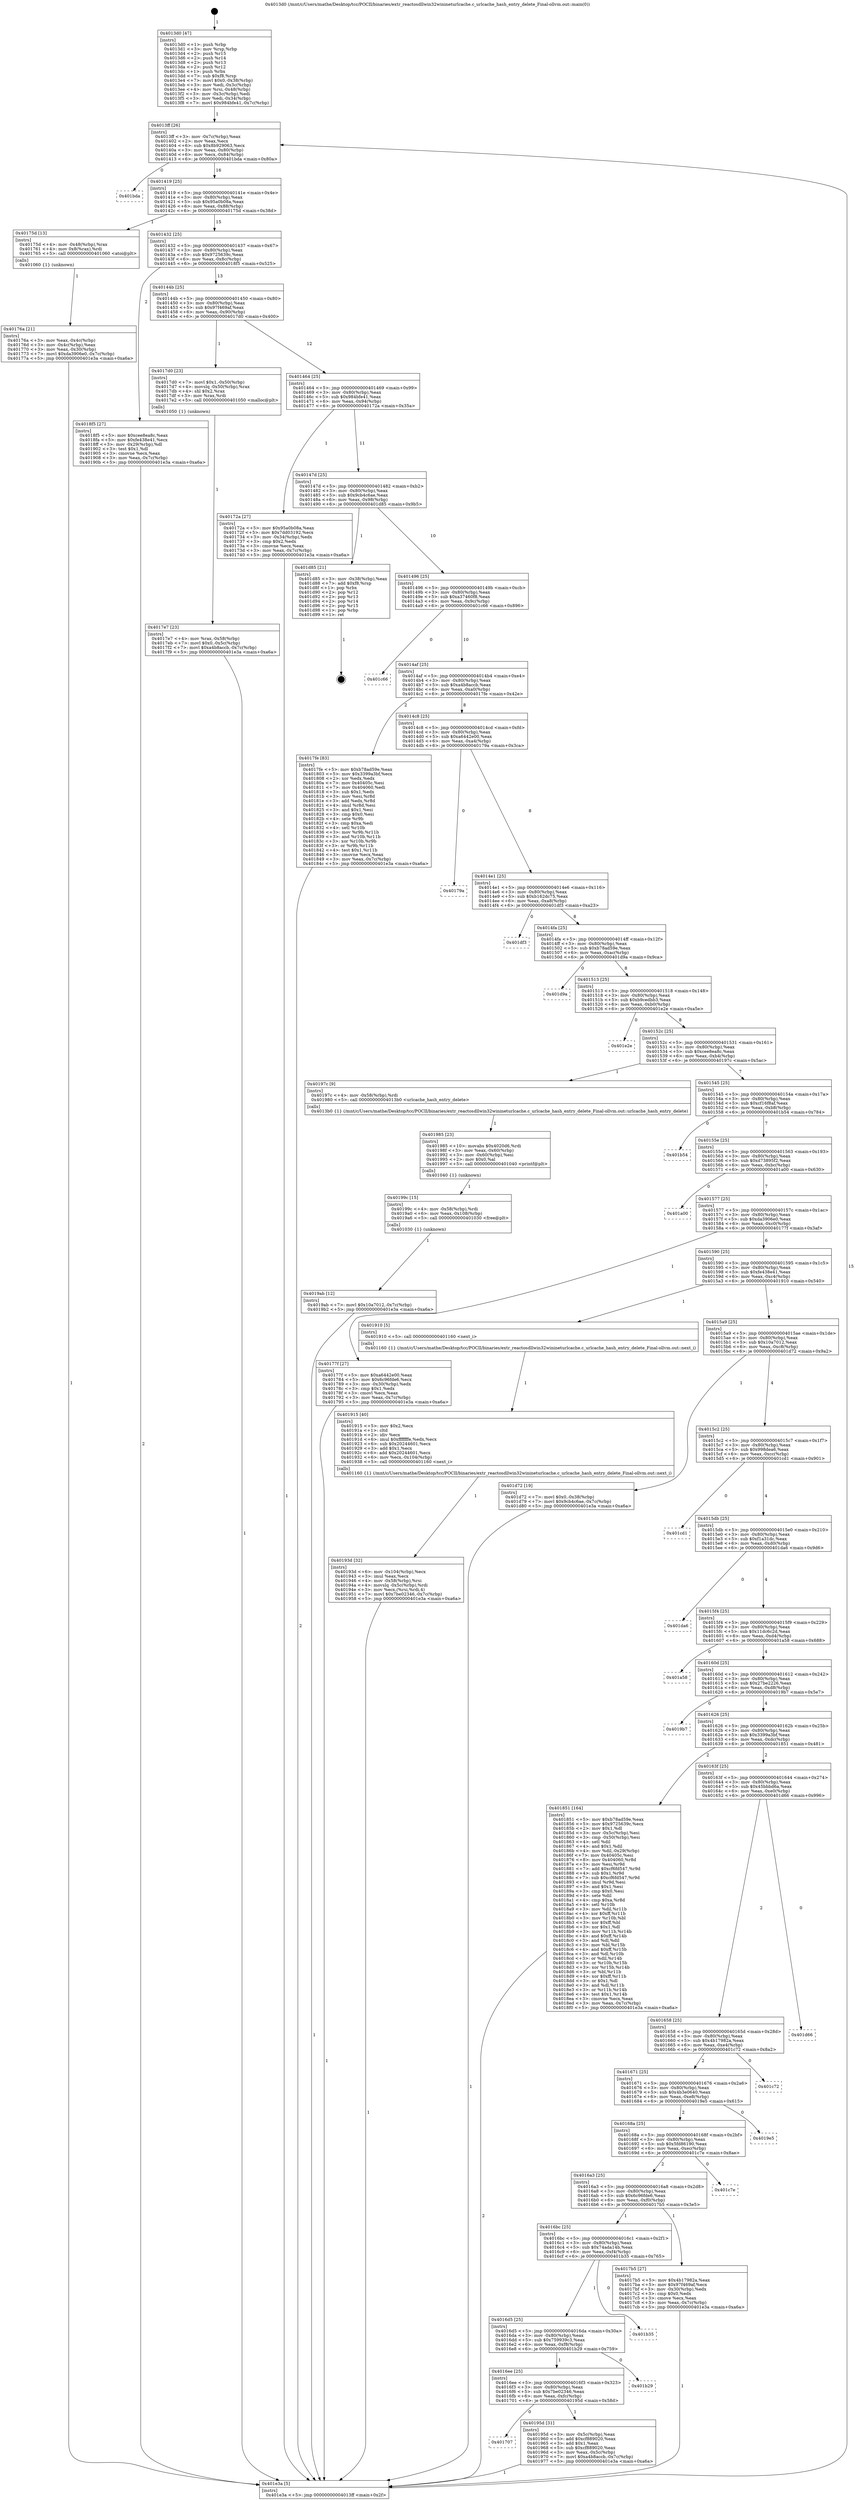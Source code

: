 digraph "0x4013d0" {
  label = "0x4013d0 (/mnt/c/Users/mathe/Desktop/tcc/POCII/binaries/extr_reactosdllwin32winineturlcache.c_urlcache_hash_entry_delete_Final-ollvm.out::main(0))"
  labelloc = "t"
  node[shape=record]

  Entry [label="",width=0.3,height=0.3,shape=circle,fillcolor=black,style=filled]
  "0x4013ff" [label="{
     0x4013ff [26]\l
     | [instrs]\l
     &nbsp;&nbsp;0x4013ff \<+3\>: mov -0x7c(%rbp),%eax\l
     &nbsp;&nbsp;0x401402 \<+2\>: mov %eax,%ecx\l
     &nbsp;&nbsp;0x401404 \<+6\>: sub $0x8b929063,%ecx\l
     &nbsp;&nbsp;0x40140a \<+3\>: mov %eax,-0x80(%rbp)\l
     &nbsp;&nbsp;0x40140d \<+6\>: mov %ecx,-0x84(%rbp)\l
     &nbsp;&nbsp;0x401413 \<+6\>: je 0000000000401bda \<main+0x80a\>\l
  }"]
  "0x401bda" [label="{
     0x401bda\l
  }", style=dashed]
  "0x401419" [label="{
     0x401419 [25]\l
     | [instrs]\l
     &nbsp;&nbsp;0x401419 \<+5\>: jmp 000000000040141e \<main+0x4e\>\l
     &nbsp;&nbsp;0x40141e \<+3\>: mov -0x80(%rbp),%eax\l
     &nbsp;&nbsp;0x401421 \<+5\>: sub $0x95a0b08a,%eax\l
     &nbsp;&nbsp;0x401426 \<+6\>: mov %eax,-0x88(%rbp)\l
     &nbsp;&nbsp;0x40142c \<+6\>: je 000000000040175d \<main+0x38d\>\l
  }"]
  Exit [label="",width=0.3,height=0.3,shape=circle,fillcolor=black,style=filled,peripheries=2]
  "0x40175d" [label="{
     0x40175d [13]\l
     | [instrs]\l
     &nbsp;&nbsp;0x40175d \<+4\>: mov -0x48(%rbp),%rax\l
     &nbsp;&nbsp;0x401761 \<+4\>: mov 0x8(%rax),%rdi\l
     &nbsp;&nbsp;0x401765 \<+5\>: call 0000000000401060 \<atoi@plt\>\l
     | [calls]\l
     &nbsp;&nbsp;0x401060 \{1\} (unknown)\l
  }"]
  "0x401432" [label="{
     0x401432 [25]\l
     | [instrs]\l
     &nbsp;&nbsp;0x401432 \<+5\>: jmp 0000000000401437 \<main+0x67\>\l
     &nbsp;&nbsp;0x401437 \<+3\>: mov -0x80(%rbp),%eax\l
     &nbsp;&nbsp;0x40143a \<+5\>: sub $0x9725639c,%eax\l
     &nbsp;&nbsp;0x40143f \<+6\>: mov %eax,-0x8c(%rbp)\l
     &nbsp;&nbsp;0x401445 \<+6\>: je 00000000004018f5 \<main+0x525\>\l
  }"]
  "0x4019ab" [label="{
     0x4019ab [12]\l
     | [instrs]\l
     &nbsp;&nbsp;0x4019ab \<+7\>: movl $0x10a7012,-0x7c(%rbp)\l
     &nbsp;&nbsp;0x4019b2 \<+5\>: jmp 0000000000401e3a \<main+0xa6a\>\l
  }"]
  "0x4018f5" [label="{
     0x4018f5 [27]\l
     | [instrs]\l
     &nbsp;&nbsp;0x4018f5 \<+5\>: mov $0xcee8ea8c,%eax\l
     &nbsp;&nbsp;0x4018fa \<+5\>: mov $0xfe438e41,%ecx\l
     &nbsp;&nbsp;0x4018ff \<+3\>: mov -0x29(%rbp),%dl\l
     &nbsp;&nbsp;0x401902 \<+3\>: test $0x1,%dl\l
     &nbsp;&nbsp;0x401905 \<+3\>: cmovne %ecx,%eax\l
     &nbsp;&nbsp;0x401908 \<+3\>: mov %eax,-0x7c(%rbp)\l
     &nbsp;&nbsp;0x40190b \<+5\>: jmp 0000000000401e3a \<main+0xa6a\>\l
  }"]
  "0x40144b" [label="{
     0x40144b [25]\l
     | [instrs]\l
     &nbsp;&nbsp;0x40144b \<+5\>: jmp 0000000000401450 \<main+0x80\>\l
     &nbsp;&nbsp;0x401450 \<+3\>: mov -0x80(%rbp),%eax\l
     &nbsp;&nbsp;0x401453 \<+5\>: sub $0x97f469af,%eax\l
     &nbsp;&nbsp;0x401458 \<+6\>: mov %eax,-0x90(%rbp)\l
     &nbsp;&nbsp;0x40145e \<+6\>: je 00000000004017d0 \<main+0x400\>\l
  }"]
  "0x40199c" [label="{
     0x40199c [15]\l
     | [instrs]\l
     &nbsp;&nbsp;0x40199c \<+4\>: mov -0x58(%rbp),%rdi\l
     &nbsp;&nbsp;0x4019a0 \<+6\>: mov %eax,-0x108(%rbp)\l
     &nbsp;&nbsp;0x4019a6 \<+5\>: call 0000000000401030 \<free@plt\>\l
     | [calls]\l
     &nbsp;&nbsp;0x401030 \{1\} (unknown)\l
  }"]
  "0x4017d0" [label="{
     0x4017d0 [23]\l
     | [instrs]\l
     &nbsp;&nbsp;0x4017d0 \<+7\>: movl $0x1,-0x50(%rbp)\l
     &nbsp;&nbsp;0x4017d7 \<+4\>: movslq -0x50(%rbp),%rax\l
     &nbsp;&nbsp;0x4017db \<+4\>: shl $0x2,%rax\l
     &nbsp;&nbsp;0x4017df \<+3\>: mov %rax,%rdi\l
     &nbsp;&nbsp;0x4017e2 \<+5\>: call 0000000000401050 \<malloc@plt\>\l
     | [calls]\l
     &nbsp;&nbsp;0x401050 \{1\} (unknown)\l
  }"]
  "0x401464" [label="{
     0x401464 [25]\l
     | [instrs]\l
     &nbsp;&nbsp;0x401464 \<+5\>: jmp 0000000000401469 \<main+0x99\>\l
     &nbsp;&nbsp;0x401469 \<+3\>: mov -0x80(%rbp),%eax\l
     &nbsp;&nbsp;0x40146c \<+5\>: sub $0x984bfe41,%eax\l
     &nbsp;&nbsp;0x401471 \<+6\>: mov %eax,-0x94(%rbp)\l
     &nbsp;&nbsp;0x401477 \<+6\>: je 000000000040172a \<main+0x35a\>\l
  }"]
  "0x401985" [label="{
     0x401985 [23]\l
     | [instrs]\l
     &nbsp;&nbsp;0x401985 \<+10\>: movabs $0x4020d6,%rdi\l
     &nbsp;&nbsp;0x40198f \<+3\>: mov %eax,-0x60(%rbp)\l
     &nbsp;&nbsp;0x401992 \<+3\>: mov -0x60(%rbp),%esi\l
     &nbsp;&nbsp;0x401995 \<+2\>: mov $0x0,%al\l
     &nbsp;&nbsp;0x401997 \<+5\>: call 0000000000401040 \<printf@plt\>\l
     | [calls]\l
     &nbsp;&nbsp;0x401040 \{1\} (unknown)\l
  }"]
  "0x40172a" [label="{
     0x40172a [27]\l
     | [instrs]\l
     &nbsp;&nbsp;0x40172a \<+5\>: mov $0x95a0b08a,%eax\l
     &nbsp;&nbsp;0x40172f \<+5\>: mov $0x7dd03192,%ecx\l
     &nbsp;&nbsp;0x401734 \<+3\>: mov -0x34(%rbp),%edx\l
     &nbsp;&nbsp;0x401737 \<+3\>: cmp $0x2,%edx\l
     &nbsp;&nbsp;0x40173a \<+3\>: cmovne %ecx,%eax\l
     &nbsp;&nbsp;0x40173d \<+3\>: mov %eax,-0x7c(%rbp)\l
     &nbsp;&nbsp;0x401740 \<+5\>: jmp 0000000000401e3a \<main+0xa6a\>\l
  }"]
  "0x40147d" [label="{
     0x40147d [25]\l
     | [instrs]\l
     &nbsp;&nbsp;0x40147d \<+5\>: jmp 0000000000401482 \<main+0xb2\>\l
     &nbsp;&nbsp;0x401482 \<+3\>: mov -0x80(%rbp),%eax\l
     &nbsp;&nbsp;0x401485 \<+5\>: sub $0x9cb4c6ae,%eax\l
     &nbsp;&nbsp;0x40148a \<+6\>: mov %eax,-0x98(%rbp)\l
     &nbsp;&nbsp;0x401490 \<+6\>: je 0000000000401d85 \<main+0x9b5\>\l
  }"]
  "0x401e3a" [label="{
     0x401e3a [5]\l
     | [instrs]\l
     &nbsp;&nbsp;0x401e3a \<+5\>: jmp 00000000004013ff \<main+0x2f\>\l
  }"]
  "0x4013d0" [label="{
     0x4013d0 [47]\l
     | [instrs]\l
     &nbsp;&nbsp;0x4013d0 \<+1\>: push %rbp\l
     &nbsp;&nbsp;0x4013d1 \<+3\>: mov %rsp,%rbp\l
     &nbsp;&nbsp;0x4013d4 \<+2\>: push %r15\l
     &nbsp;&nbsp;0x4013d6 \<+2\>: push %r14\l
     &nbsp;&nbsp;0x4013d8 \<+2\>: push %r13\l
     &nbsp;&nbsp;0x4013da \<+2\>: push %r12\l
     &nbsp;&nbsp;0x4013dc \<+1\>: push %rbx\l
     &nbsp;&nbsp;0x4013dd \<+7\>: sub $0xf8,%rsp\l
     &nbsp;&nbsp;0x4013e4 \<+7\>: movl $0x0,-0x38(%rbp)\l
     &nbsp;&nbsp;0x4013eb \<+3\>: mov %edi,-0x3c(%rbp)\l
     &nbsp;&nbsp;0x4013ee \<+4\>: mov %rsi,-0x48(%rbp)\l
     &nbsp;&nbsp;0x4013f2 \<+3\>: mov -0x3c(%rbp),%edi\l
     &nbsp;&nbsp;0x4013f5 \<+3\>: mov %edi,-0x34(%rbp)\l
     &nbsp;&nbsp;0x4013f8 \<+7\>: movl $0x984bfe41,-0x7c(%rbp)\l
  }"]
  "0x40176a" [label="{
     0x40176a [21]\l
     | [instrs]\l
     &nbsp;&nbsp;0x40176a \<+3\>: mov %eax,-0x4c(%rbp)\l
     &nbsp;&nbsp;0x40176d \<+3\>: mov -0x4c(%rbp),%eax\l
     &nbsp;&nbsp;0x401770 \<+3\>: mov %eax,-0x30(%rbp)\l
     &nbsp;&nbsp;0x401773 \<+7\>: movl $0xda3906e0,-0x7c(%rbp)\l
     &nbsp;&nbsp;0x40177a \<+5\>: jmp 0000000000401e3a \<main+0xa6a\>\l
  }"]
  "0x401707" [label="{
     0x401707\l
  }", style=dashed]
  "0x401d85" [label="{
     0x401d85 [21]\l
     | [instrs]\l
     &nbsp;&nbsp;0x401d85 \<+3\>: mov -0x38(%rbp),%eax\l
     &nbsp;&nbsp;0x401d88 \<+7\>: add $0xf8,%rsp\l
     &nbsp;&nbsp;0x401d8f \<+1\>: pop %rbx\l
     &nbsp;&nbsp;0x401d90 \<+2\>: pop %r12\l
     &nbsp;&nbsp;0x401d92 \<+2\>: pop %r13\l
     &nbsp;&nbsp;0x401d94 \<+2\>: pop %r14\l
     &nbsp;&nbsp;0x401d96 \<+2\>: pop %r15\l
     &nbsp;&nbsp;0x401d98 \<+1\>: pop %rbp\l
     &nbsp;&nbsp;0x401d99 \<+1\>: ret\l
  }"]
  "0x401496" [label="{
     0x401496 [25]\l
     | [instrs]\l
     &nbsp;&nbsp;0x401496 \<+5\>: jmp 000000000040149b \<main+0xcb\>\l
     &nbsp;&nbsp;0x40149b \<+3\>: mov -0x80(%rbp),%eax\l
     &nbsp;&nbsp;0x40149e \<+5\>: sub $0xa37460f8,%eax\l
     &nbsp;&nbsp;0x4014a3 \<+6\>: mov %eax,-0x9c(%rbp)\l
     &nbsp;&nbsp;0x4014a9 \<+6\>: je 0000000000401c66 \<main+0x896\>\l
  }"]
  "0x40195d" [label="{
     0x40195d [31]\l
     | [instrs]\l
     &nbsp;&nbsp;0x40195d \<+3\>: mov -0x5c(%rbp),%eax\l
     &nbsp;&nbsp;0x401960 \<+5\>: add $0xcf889020,%eax\l
     &nbsp;&nbsp;0x401965 \<+3\>: add $0x1,%eax\l
     &nbsp;&nbsp;0x401968 \<+5\>: sub $0xcf889020,%eax\l
     &nbsp;&nbsp;0x40196d \<+3\>: mov %eax,-0x5c(%rbp)\l
     &nbsp;&nbsp;0x401970 \<+7\>: movl $0xa4b8accb,-0x7c(%rbp)\l
     &nbsp;&nbsp;0x401977 \<+5\>: jmp 0000000000401e3a \<main+0xa6a\>\l
  }"]
  "0x401c66" [label="{
     0x401c66\l
  }", style=dashed]
  "0x4014af" [label="{
     0x4014af [25]\l
     | [instrs]\l
     &nbsp;&nbsp;0x4014af \<+5\>: jmp 00000000004014b4 \<main+0xe4\>\l
     &nbsp;&nbsp;0x4014b4 \<+3\>: mov -0x80(%rbp),%eax\l
     &nbsp;&nbsp;0x4014b7 \<+5\>: sub $0xa4b8accb,%eax\l
     &nbsp;&nbsp;0x4014bc \<+6\>: mov %eax,-0xa0(%rbp)\l
     &nbsp;&nbsp;0x4014c2 \<+6\>: je 00000000004017fe \<main+0x42e\>\l
  }"]
  "0x4016ee" [label="{
     0x4016ee [25]\l
     | [instrs]\l
     &nbsp;&nbsp;0x4016ee \<+5\>: jmp 00000000004016f3 \<main+0x323\>\l
     &nbsp;&nbsp;0x4016f3 \<+3\>: mov -0x80(%rbp),%eax\l
     &nbsp;&nbsp;0x4016f6 \<+5\>: sub $0x7be02346,%eax\l
     &nbsp;&nbsp;0x4016fb \<+6\>: mov %eax,-0xfc(%rbp)\l
     &nbsp;&nbsp;0x401701 \<+6\>: je 000000000040195d \<main+0x58d\>\l
  }"]
  "0x4017fe" [label="{
     0x4017fe [83]\l
     | [instrs]\l
     &nbsp;&nbsp;0x4017fe \<+5\>: mov $0xb78ad59e,%eax\l
     &nbsp;&nbsp;0x401803 \<+5\>: mov $0x3399a3bf,%ecx\l
     &nbsp;&nbsp;0x401808 \<+2\>: xor %edx,%edx\l
     &nbsp;&nbsp;0x40180a \<+7\>: mov 0x40405c,%esi\l
     &nbsp;&nbsp;0x401811 \<+7\>: mov 0x404060,%edi\l
     &nbsp;&nbsp;0x401818 \<+3\>: sub $0x1,%edx\l
     &nbsp;&nbsp;0x40181b \<+3\>: mov %esi,%r8d\l
     &nbsp;&nbsp;0x40181e \<+3\>: add %edx,%r8d\l
     &nbsp;&nbsp;0x401821 \<+4\>: imul %r8d,%esi\l
     &nbsp;&nbsp;0x401825 \<+3\>: and $0x1,%esi\l
     &nbsp;&nbsp;0x401828 \<+3\>: cmp $0x0,%esi\l
     &nbsp;&nbsp;0x40182b \<+4\>: sete %r9b\l
     &nbsp;&nbsp;0x40182f \<+3\>: cmp $0xa,%edi\l
     &nbsp;&nbsp;0x401832 \<+4\>: setl %r10b\l
     &nbsp;&nbsp;0x401836 \<+3\>: mov %r9b,%r11b\l
     &nbsp;&nbsp;0x401839 \<+3\>: and %r10b,%r11b\l
     &nbsp;&nbsp;0x40183c \<+3\>: xor %r10b,%r9b\l
     &nbsp;&nbsp;0x40183f \<+3\>: or %r9b,%r11b\l
     &nbsp;&nbsp;0x401842 \<+4\>: test $0x1,%r11b\l
     &nbsp;&nbsp;0x401846 \<+3\>: cmovne %ecx,%eax\l
     &nbsp;&nbsp;0x401849 \<+3\>: mov %eax,-0x7c(%rbp)\l
     &nbsp;&nbsp;0x40184c \<+5\>: jmp 0000000000401e3a \<main+0xa6a\>\l
  }"]
  "0x4014c8" [label="{
     0x4014c8 [25]\l
     | [instrs]\l
     &nbsp;&nbsp;0x4014c8 \<+5\>: jmp 00000000004014cd \<main+0xfd\>\l
     &nbsp;&nbsp;0x4014cd \<+3\>: mov -0x80(%rbp),%eax\l
     &nbsp;&nbsp;0x4014d0 \<+5\>: sub $0xa6442e00,%eax\l
     &nbsp;&nbsp;0x4014d5 \<+6\>: mov %eax,-0xa4(%rbp)\l
     &nbsp;&nbsp;0x4014db \<+6\>: je 000000000040179a \<main+0x3ca\>\l
  }"]
  "0x401b29" [label="{
     0x401b29\l
  }", style=dashed]
  "0x40179a" [label="{
     0x40179a\l
  }", style=dashed]
  "0x4014e1" [label="{
     0x4014e1 [25]\l
     | [instrs]\l
     &nbsp;&nbsp;0x4014e1 \<+5\>: jmp 00000000004014e6 \<main+0x116\>\l
     &nbsp;&nbsp;0x4014e6 \<+3\>: mov -0x80(%rbp),%eax\l
     &nbsp;&nbsp;0x4014e9 \<+5\>: sub $0xb162dc75,%eax\l
     &nbsp;&nbsp;0x4014ee \<+6\>: mov %eax,-0xa8(%rbp)\l
     &nbsp;&nbsp;0x4014f4 \<+6\>: je 0000000000401df3 \<main+0xa23\>\l
  }"]
  "0x4016d5" [label="{
     0x4016d5 [25]\l
     | [instrs]\l
     &nbsp;&nbsp;0x4016d5 \<+5\>: jmp 00000000004016da \<main+0x30a\>\l
     &nbsp;&nbsp;0x4016da \<+3\>: mov -0x80(%rbp),%eax\l
     &nbsp;&nbsp;0x4016dd \<+5\>: sub $0x759939c3,%eax\l
     &nbsp;&nbsp;0x4016e2 \<+6\>: mov %eax,-0xf8(%rbp)\l
     &nbsp;&nbsp;0x4016e8 \<+6\>: je 0000000000401b29 \<main+0x759\>\l
  }"]
  "0x401df3" [label="{
     0x401df3\l
  }", style=dashed]
  "0x4014fa" [label="{
     0x4014fa [25]\l
     | [instrs]\l
     &nbsp;&nbsp;0x4014fa \<+5\>: jmp 00000000004014ff \<main+0x12f\>\l
     &nbsp;&nbsp;0x4014ff \<+3\>: mov -0x80(%rbp),%eax\l
     &nbsp;&nbsp;0x401502 \<+5\>: sub $0xb78ad59e,%eax\l
     &nbsp;&nbsp;0x401507 \<+6\>: mov %eax,-0xac(%rbp)\l
     &nbsp;&nbsp;0x40150d \<+6\>: je 0000000000401d9a \<main+0x9ca\>\l
  }"]
  "0x401b35" [label="{
     0x401b35\l
  }", style=dashed]
  "0x401d9a" [label="{
     0x401d9a\l
  }", style=dashed]
  "0x401513" [label="{
     0x401513 [25]\l
     | [instrs]\l
     &nbsp;&nbsp;0x401513 \<+5\>: jmp 0000000000401518 \<main+0x148\>\l
     &nbsp;&nbsp;0x401518 \<+3\>: mov -0x80(%rbp),%eax\l
     &nbsp;&nbsp;0x40151b \<+5\>: sub $0xb9cedbb3,%eax\l
     &nbsp;&nbsp;0x401520 \<+6\>: mov %eax,-0xb0(%rbp)\l
     &nbsp;&nbsp;0x401526 \<+6\>: je 0000000000401e2e \<main+0xa5e\>\l
  }"]
  "0x40193d" [label="{
     0x40193d [32]\l
     | [instrs]\l
     &nbsp;&nbsp;0x40193d \<+6\>: mov -0x104(%rbp),%ecx\l
     &nbsp;&nbsp;0x401943 \<+3\>: imul %eax,%ecx\l
     &nbsp;&nbsp;0x401946 \<+4\>: mov -0x58(%rbp),%rsi\l
     &nbsp;&nbsp;0x40194a \<+4\>: movslq -0x5c(%rbp),%rdi\l
     &nbsp;&nbsp;0x40194e \<+3\>: mov %ecx,(%rsi,%rdi,4)\l
     &nbsp;&nbsp;0x401951 \<+7\>: movl $0x7be02346,-0x7c(%rbp)\l
     &nbsp;&nbsp;0x401958 \<+5\>: jmp 0000000000401e3a \<main+0xa6a\>\l
  }"]
  "0x401e2e" [label="{
     0x401e2e\l
  }", style=dashed]
  "0x40152c" [label="{
     0x40152c [25]\l
     | [instrs]\l
     &nbsp;&nbsp;0x40152c \<+5\>: jmp 0000000000401531 \<main+0x161\>\l
     &nbsp;&nbsp;0x401531 \<+3\>: mov -0x80(%rbp),%eax\l
     &nbsp;&nbsp;0x401534 \<+5\>: sub $0xcee8ea8c,%eax\l
     &nbsp;&nbsp;0x401539 \<+6\>: mov %eax,-0xb4(%rbp)\l
     &nbsp;&nbsp;0x40153f \<+6\>: je 000000000040197c \<main+0x5ac\>\l
  }"]
  "0x401915" [label="{
     0x401915 [40]\l
     | [instrs]\l
     &nbsp;&nbsp;0x401915 \<+5\>: mov $0x2,%ecx\l
     &nbsp;&nbsp;0x40191a \<+1\>: cltd\l
     &nbsp;&nbsp;0x40191b \<+2\>: idiv %ecx\l
     &nbsp;&nbsp;0x40191d \<+6\>: imul $0xfffffffe,%edx,%ecx\l
     &nbsp;&nbsp;0x401923 \<+6\>: sub $0x20244601,%ecx\l
     &nbsp;&nbsp;0x401929 \<+3\>: add $0x1,%ecx\l
     &nbsp;&nbsp;0x40192c \<+6\>: add $0x20244601,%ecx\l
     &nbsp;&nbsp;0x401932 \<+6\>: mov %ecx,-0x104(%rbp)\l
     &nbsp;&nbsp;0x401938 \<+5\>: call 0000000000401160 \<next_i\>\l
     | [calls]\l
     &nbsp;&nbsp;0x401160 \{1\} (/mnt/c/Users/mathe/Desktop/tcc/POCII/binaries/extr_reactosdllwin32winineturlcache.c_urlcache_hash_entry_delete_Final-ollvm.out::next_i)\l
  }"]
  "0x40197c" [label="{
     0x40197c [9]\l
     | [instrs]\l
     &nbsp;&nbsp;0x40197c \<+4\>: mov -0x58(%rbp),%rdi\l
     &nbsp;&nbsp;0x401980 \<+5\>: call 00000000004013b0 \<urlcache_hash_entry_delete\>\l
     | [calls]\l
     &nbsp;&nbsp;0x4013b0 \{1\} (/mnt/c/Users/mathe/Desktop/tcc/POCII/binaries/extr_reactosdllwin32winineturlcache.c_urlcache_hash_entry_delete_Final-ollvm.out::urlcache_hash_entry_delete)\l
  }"]
  "0x401545" [label="{
     0x401545 [25]\l
     | [instrs]\l
     &nbsp;&nbsp;0x401545 \<+5\>: jmp 000000000040154a \<main+0x17a\>\l
     &nbsp;&nbsp;0x40154a \<+3\>: mov -0x80(%rbp),%eax\l
     &nbsp;&nbsp;0x40154d \<+5\>: sub $0xcf16f8af,%eax\l
     &nbsp;&nbsp;0x401552 \<+6\>: mov %eax,-0xb8(%rbp)\l
     &nbsp;&nbsp;0x401558 \<+6\>: je 0000000000401b54 \<main+0x784\>\l
  }"]
  "0x4017e7" [label="{
     0x4017e7 [23]\l
     | [instrs]\l
     &nbsp;&nbsp;0x4017e7 \<+4\>: mov %rax,-0x58(%rbp)\l
     &nbsp;&nbsp;0x4017eb \<+7\>: movl $0x0,-0x5c(%rbp)\l
     &nbsp;&nbsp;0x4017f2 \<+7\>: movl $0xa4b8accb,-0x7c(%rbp)\l
     &nbsp;&nbsp;0x4017f9 \<+5\>: jmp 0000000000401e3a \<main+0xa6a\>\l
  }"]
  "0x401b54" [label="{
     0x401b54\l
  }", style=dashed]
  "0x40155e" [label="{
     0x40155e [25]\l
     | [instrs]\l
     &nbsp;&nbsp;0x40155e \<+5\>: jmp 0000000000401563 \<main+0x193\>\l
     &nbsp;&nbsp;0x401563 \<+3\>: mov -0x80(%rbp),%eax\l
     &nbsp;&nbsp;0x401566 \<+5\>: sub $0xd73895f2,%eax\l
     &nbsp;&nbsp;0x40156b \<+6\>: mov %eax,-0xbc(%rbp)\l
     &nbsp;&nbsp;0x401571 \<+6\>: je 0000000000401a00 \<main+0x630\>\l
  }"]
  "0x4016bc" [label="{
     0x4016bc [25]\l
     | [instrs]\l
     &nbsp;&nbsp;0x4016bc \<+5\>: jmp 00000000004016c1 \<main+0x2f1\>\l
     &nbsp;&nbsp;0x4016c1 \<+3\>: mov -0x80(%rbp),%eax\l
     &nbsp;&nbsp;0x4016c4 \<+5\>: sub $0x74ada14b,%eax\l
     &nbsp;&nbsp;0x4016c9 \<+6\>: mov %eax,-0xf4(%rbp)\l
     &nbsp;&nbsp;0x4016cf \<+6\>: je 0000000000401b35 \<main+0x765\>\l
  }"]
  "0x401a00" [label="{
     0x401a00\l
  }", style=dashed]
  "0x401577" [label="{
     0x401577 [25]\l
     | [instrs]\l
     &nbsp;&nbsp;0x401577 \<+5\>: jmp 000000000040157c \<main+0x1ac\>\l
     &nbsp;&nbsp;0x40157c \<+3\>: mov -0x80(%rbp),%eax\l
     &nbsp;&nbsp;0x40157f \<+5\>: sub $0xda3906e0,%eax\l
     &nbsp;&nbsp;0x401584 \<+6\>: mov %eax,-0xc0(%rbp)\l
     &nbsp;&nbsp;0x40158a \<+6\>: je 000000000040177f \<main+0x3af\>\l
  }"]
  "0x4017b5" [label="{
     0x4017b5 [27]\l
     | [instrs]\l
     &nbsp;&nbsp;0x4017b5 \<+5\>: mov $0x4b17982a,%eax\l
     &nbsp;&nbsp;0x4017ba \<+5\>: mov $0x97f469af,%ecx\l
     &nbsp;&nbsp;0x4017bf \<+3\>: mov -0x30(%rbp),%edx\l
     &nbsp;&nbsp;0x4017c2 \<+3\>: cmp $0x0,%edx\l
     &nbsp;&nbsp;0x4017c5 \<+3\>: cmove %ecx,%eax\l
     &nbsp;&nbsp;0x4017c8 \<+3\>: mov %eax,-0x7c(%rbp)\l
     &nbsp;&nbsp;0x4017cb \<+5\>: jmp 0000000000401e3a \<main+0xa6a\>\l
  }"]
  "0x40177f" [label="{
     0x40177f [27]\l
     | [instrs]\l
     &nbsp;&nbsp;0x40177f \<+5\>: mov $0xa6442e00,%eax\l
     &nbsp;&nbsp;0x401784 \<+5\>: mov $0x6c96fde6,%ecx\l
     &nbsp;&nbsp;0x401789 \<+3\>: mov -0x30(%rbp),%edx\l
     &nbsp;&nbsp;0x40178c \<+3\>: cmp $0x1,%edx\l
     &nbsp;&nbsp;0x40178f \<+3\>: cmovl %ecx,%eax\l
     &nbsp;&nbsp;0x401792 \<+3\>: mov %eax,-0x7c(%rbp)\l
     &nbsp;&nbsp;0x401795 \<+5\>: jmp 0000000000401e3a \<main+0xa6a\>\l
  }"]
  "0x401590" [label="{
     0x401590 [25]\l
     | [instrs]\l
     &nbsp;&nbsp;0x401590 \<+5\>: jmp 0000000000401595 \<main+0x1c5\>\l
     &nbsp;&nbsp;0x401595 \<+3\>: mov -0x80(%rbp),%eax\l
     &nbsp;&nbsp;0x401598 \<+5\>: sub $0xfe438e41,%eax\l
     &nbsp;&nbsp;0x40159d \<+6\>: mov %eax,-0xc4(%rbp)\l
     &nbsp;&nbsp;0x4015a3 \<+6\>: je 0000000000401910 \<main+0x540\>\l
  }"]
  "0x4016a3" [label="{
     0x4016a3 [25]\l
     | [instrs]\l
     &nbsp;&nbsp;0x4016a3 \<+5\>: jmp 00000000004016a8 \<main+0x2d8\>\l
     &nbsp;&nbsp;0x4016a8 \<+3\>: mov -0x80(%rbp),%eax\l
     &nbsp;&nbsp;0x4016ab \<+5\>: sub $0x6c96fde6,%eax\l
     &nbsp;&nbsp;0x4016b0 \<+6\>: mov %eax,-0xf0(%rbp)\l
     &nbsp;&nbsp;0x4016b6 \<+6\>: je 00000000004017b5 \<main+0x3e5\>\l
  }"]
  "0x401910" [label="{
     0x401910 [5]\l
     | [instrs]\l
     &nbsp;&nbsp;0x401910 \<+5\>: call 0000000000401160 \<next_i\>\l
     | [calls]\l
     &nbsp;&nbsp;0x401160 \{1\} (/mnt/c/Users/mathe/Desktop/tcc/POCII/binaries/extr_reactosdllwin32winineturlcache.c_urlcache_hash_entry_delete_Final-ollvm.out::next_i)\l
  }"]
  "0x4015a9" [label="{
     0x4015a9 [25]\l
     | [instrs]\l
     &nbsp;&nbsp;0x4015a9 \<+5\>: jmp 00000000004015ae \<main+0x1de\>\l
     &nbsp;&nbsp;0x4015ae \<+3\>: mov -0x80(%rbp),%eax\l
     &nbsp;&nbsp;0x4015b1 \<+5\>: sub $0x10a7012,%eax\l
     &nbsp;&nbsp;0x4015b6 \<+6\>: mov %eax,-0xc8(%rbp)\l
     &nbsp;&nbsp;0x4015bc \<+6\>: je 0000000000401d72 \<main+0x9a2\>\l
  }"]
  "0x401c7e" [label="{
     0x401c7e\l
  }", style=dashed]
  "0x401d72" [label="{
     0x401d72 [19]\l
     | [instrs]\l
     &nbsp;&nbsp;0x401d72 \<+7\>: movl $0x0,-0x38(%rbp)\l
     &nbsp;&nbsp;0x401d79 \<+7\>: movl $0x9cb4c6ae,-0x7c(%rbp)\l
     &nbsp;&nbsp;0x401d80 \<+5\>: jmp 0000000000401e3a \<main+0xa6a\>\l
  }"]
  "0x4015c2" [label="{
     0x4015c2 [25]\l
     | [instrs]\l
     &nbsp;&nbsp;0x4015c2 \<+5\>: jmp 00000000004015c7 \<main+0x1f7\>\l
     &nbsp;&nbsp;0x4015c7 \<+3\>: mov -0x80(%rbp),%eax\l
     &nbsp;&nbsp;0x4015ca \<+5\>: sub $0x998dea6,%eax\l
     &nbsp;&nbsp;0x4015cf \<+6\>: mov %eax,-0xcc(%rbp)\l
     &nbsp;&nbsp;0x4015d5 \<+6\>: je 0000000000401cd1 \<main+0x901\>\l
  }"]
  "0x40168a" [label="{
     0x40168a [25]\l
     | [instrs]\l
     &nbsp;&nbsp;0x40168a \<+5\>: jmp 000000000040168f \<main+0x2bf\>\l
     &nbsp;&nbsp;0x40168f \<+3\>: mov -0x80(%rbp),%eax\l
     &nbsp;&nbsp;0x401692 \<+5\>: sub $0x5fd86190,%eax\l
     &nbsp;&nbsp;0x401697 \<+6\>: mov %eax,-0xec(%rbp)\l
     &nbsp;&nbsp;0x40169d \<+6\>: je 0000000000401c7e \<main+0x8ae\>\l
  }"]
  "0x401cd1" [label="{
     0x401cd1\l
  }", style=dashed]
  "0x4015db" [label="{
     0x4015db [25]\l
     | [instrs]\l
     &nbsp;&nbsp;0x4015db \<+5\>: jmp 00000000004015e0 \<main+0x210\>\l
     &nbsp;&nbsp;0x4015e0 \<+3\>: mov -0x80(%rbp),%eax\l
     &nbsp;&nbsp;0x4015e3 \<+5\>: sub $0xf1a31dc,%eax\l
     &nbsp;&nbsp;0x4015e8 \<+6\>: mov %eax,-0xd0(%rbp)\l
     &nbsp;&nbsp;0x4015ee \<+6\>: je 0000000000401da6 \<main+0x9d6\>\l
  }"]
  "0x4019e5" [label="{
     0x4019e5\l
  }", style=dashed]
  "0x401da6" [label="{
     0x401da6\l
  }", style=dashed]
  "0x4015f4" [label="{
     0x4015f4 [25]\l
     | [instrs]\l
     &nbsp;&nbsp;0x4015f4 \<+5\>: jmp 00000000004015f9 \<main+0x229\>\l
     &nbsp;&nbsp;0x4015f9 \<+3\>: mov -0x80(%rbp),%eax\l
     &nbsp;&nbsp;0x4015fc \<+5\>: sub $0x11dc6c2d,%eax\l
     &nbsp;&nbsp;0x401601 \<+6\>: mov %eax,-0xd4(%rbp)\l
     &nbsp;&nbsp;0x401607 \<+6\>: je 0000000000401a58 \<main+0x688\>\l
  }"]
  "0x401671" [label="{
     0x401671 [25]\l
     | [instrs]\l
     &nbsp;&nbsp;0x401671 \<+5\>: jmp 0000000000401676 \<main+0x2a6\>\l
     &nbsp;&nbsp;0x401676 \<+3\>: mov -0x80(%rbp),%eax\l
     &nbsp;&nbsp;0x401679 \<+5\>: sub $0x4b3e0640,%eax\l
     &nbsp;&nbsp;0x40167e \<+6\>: mov %eax,-0xe8(%rbp)\l
     &nbsp;&nbsp;0x401684 \<+6\>: je 00000000004019e5 \<main+0x615\>\l
  }"]
  "0x401a58" [label="{
     0x401a58\l
  }", style=dashed]
  "0x40160d" [label="{
     0x40160d [25]\l
     | [instrs]\l
     &nbsp;&nbsp;0x40160d \<+5\>: jmp 0000000000401612 \<main+0x242\>\l
     &nbsp;&nbsp;0x401612 \<+3\>: mov -0x80(%rbp),%eax\l
     &nbsp;&nbsp;0x401615 \<+5\>: sub $0x27be2226,%eax\l
     &nbsp;&nbsp;0x40161a \<+6\>: mov %eax,-0xd8(%rbp)\l
     &nbsp;&nbsp;0x401620 \<+6\>: je 00000000004019b7 \<main+0x5e7\>\l
  }"]
  "0x401c72" [label="{
     0x401c72\l
  }", style=dashed]
  "0x4019b7" [label="{
     0x4019b7\l
  }", style=dashed]
  "0x401626" [label="{
     0x401626 [25]\l
     | [instrs]\l
     &nbsp;&nbsp;0x401626 \<+5\>: jmp 000000000040162b \<main+0x25b\>\l
     &nbsp;&nbsp;0x40162b \<+3\>: mov -0x80(%rbp),%eax\l
     &nbsp;&nbsp;0x40162e \<+5\>: sub $0x3399a3bf,%eax\l
     &nbsp;&nbsp;0x401633 \<+6\>: mov %eax,-0xdc(%rbp)\l
     &nbsp;&nbsp;0x401639 \<+6\>: je 0000000000401851 \<main+0x481\>\l
  }"]
  "0x401658" [label="{
     0x401658 [25]\l
     | [instrs]\l
     &nbsp;&nbsp;0x401658 \<+5\>: jmp 000000000040165d \<main+0x28d\>\l
     &nbsp;&nbsp;0x40165d \<+3\>: mov -0x80(%rbp),%eax\l
     &nbsp;&nbsp;0x401660 \<+5\>: sub $0x4b17982a,%eax\l
     &nbsp;&nbsp;0x401665 \<+6\>: mov %eax,-0xe4(%rbp)\l
     &nbsp;&nbsp;0x40166b \<+6\>: je 0000000000401c72 \<main+0x8a2\>\l
  }"]
  "0x401851" [label="{
     0x401851 [164]\l
     | [instrs]\l
     &nbsp;&nbsp;0x401851 \<+5\>: mov $0xb78ad59e,%eax\l
     &nbsp;&nbsp;0x401856 \<+5\>: mov $0x9725639c,%ecx\l
     &nbsp;&nbsp;0x40185b \<+2\>: mov $0x1,%dl\l
     &nbsp;&nbsp;0x40185d \<+3\>: mov -0x5c(%rbp),%esi\l
     &nbsp;&nbsp;0x401860 \<+3\>: cmp -0x50(%rbp),%esi\l
     &nbsp;&nbsp;0x401863 \<+4\>: setl %dil\l
     &nbsp;&nbsp;0x401867 \<+4\>: and $0x1,%dil\l
     &nbsp;&nbsp;0x40186b \<+4\>: mov %dil,-0x29(%rbp)\l
     &nbsp;&nbsp;0x40186f \<+7\>: mov 0x40405c,%esi\l
     &nbsp;&nbsp;0x401876 \<+8\>: mov 0x404060,%r8d\l
     &nbsp;&nbsp;0x40187e \<+3\>: mov %esi,%r9d\l
     &nbsp;&nbsp;0x401881 \<+7\>: add $0xcf6fd547,%r9d\l
     &nbsp;&nbsp;0x401888 \<+4\>: sub $0x1,%r9d\l
     &nbsp;&nbsp;0x40188c \<+7\>: sub $0xcf6fd547,%r9d\l
     &nbsp;&nbsp;0x401893 \<+4\>: imul %r9d,%esi\l
     &nbsp;&nbsp;0x401897 \<+3\>: and $0x1,%esi\l
     &nbsp;&nbsp;0x40189a \<+3\>: cmp $0x0,%esi\l
     &nbsp;&nbsp;0x40189d \<+4\>: sete %dil\l
     &nbsp;&nbsp;0x4018a1 \<+4\>: cmp $0xa,%r8d\l
     &nbsp;&nbsp;0x4018a5 \<+4\>: setl %r10b\l
     &nbsp;&nbsp;0x4018a9 \<+3\>: mov %dil,%r11b\l
     &nbsp;&nbsp;0x4018ac \<+4\>: xor $0xff,%r11b\l
     &nbsp;&nbsp;0x4018b0 \<+3\>: mov %r10b,%bl\l
     &nbsp;&nbsp;0x4018b3 \<+3\>: xor $0xff,%bl\l
     &nbsp;&nbsp;0x4018b6 \<+3\>: xor $0x1,%dl\l
     &nbsp;&nbsp;0x4018b9 \<+3\>: mov %r11b,%r14b\l
     &nbsp;&nbsp;0x4018bc \<+4\>: and $0xff,%r14b\l
     &nbsp;&nbsp;0x4018c0 \<+3\>: and %dl,%dil\l
     &nbsp;&nbsp;0x4018c3 \<+3\>: mov %bl,%r15b\l
     &nbsp;&nbsp;0x4018c6 \<+4\>: and $0xff,%r15b\l
     &nbsp;&nbsp;0x4018ca \<+3\>: and %dl,%r10b\l
     &nbsp;&nbsp;0x4018cd \<+3\>: or %dil,%r14b\l
     &nbsp;&nbsp;0x4018d0 \<+3\>: or %r10b,%r15b\l
     &nbsp;&nbsp;0x4018d3 \<+3\>: xor %r15b,%r14b\l
     &nbsp;&nbsp;0x4018d6 \<+3\>: or %bl,%r11b\l
     &nbsp;&nbsp;0x4018d9 \<+4\>: xor $0xff,%r11b\l
     &nbsp;&nbsp;0x4018dd \<+3\>: or $0x1,%dl\l
     &nbsp;&nbsp;0x4018e0 \<+3\>: and %dl,%r11b\l
     &nbsp;&nbsp;0x4018e3 \<+3\>: or %r11b,%r14b\l
     &nbsp;&nbsp;0x4018e6 \<+4\>: test $0x1,%r14b\l
     &nbsp;&nbsp;0x4018ea \<+3\>: cmovne %ecx,%eax\l
     &nbsp;&nbsp;0x4018ed \<+3\>: mov %eax,-0x7c(%rbp)\l
     &nbsp;&nbsp;0x4018f0 \<+5\>: jmp 0000000000401e3a \<main+0xa6a\>\l
  }"]
  "0x40163f" [label="{
     0x40163f [25]\l
     | [instrs]\l
     &nbsp;&nbsp;0x40163f \<+5\>: jmp 0000000000401644 \<main+0x274\>\l
     &nbsp;&nbsp;0x401644 \<+3\>: mov -0x80(%rbp),%eax\l
     &nbsp;&nbsp;0x401647 \<+5\>: sub $0x45bbbd6a,%eax\l
     &nbsp;&nbsp;0x40164c \<+6\>: mov %eax,-0xe0(%rbp)\l
     &nbsp;&nbsp;0x401652 \<+6\>: je 0000000000401d66 \<main+0x996\>\l
  }"]
  "0x401d66" [label="{
     0x401d66\l
  }", style=dashed]
  Entry -> "0x4013d0" [label=" 1"]
  "0x4013ff" -> "0x401bda" [label=" 0"]
  "0x4013ff" -> "0x401419" [label=" 16"]
  "0x401d85" -> Exit [label=" 1"]
  "0x401419" -> "0x40175d" [label=" 1"]
  "0x401419" -> "0x401432" [label=" 15"]
  "0x401d72" -> "0x401e3a" [label=" 1"]
  "0x401432" -> "0x4018f5" [label=" 2"]
  "0x401432" -> "0x40144b" [label=" 13"]
  "0x4019ab" -> "0x401e3a" [label=" 1"]
  "0x40144b" -> "0x4017d0" [label=" 1"]
  "0x40144b" -> "0x401464" [label=" 12"]
  "0x40199c" -> "0x4019ab" [label=" 1"]
  "0x401464" -> "0x40172a" [label=" 1"]
  "0x401464" -> "0x40147d" [label=" 11"]
  "0x40172a" -> "0x401e3a" [label=" 1"]
  "0x4013d0" -> "0x4013ff" [label=" 1"]
  "0x401e3a" -> "0x4013ff" [label=" 15"]
  "0x40175d" -> "0x40176a" [label=" 1"]
  "0x40176a" -> "0x401e3a" [label=" 1"]
  "0x401985" -> "0x40199c" [label=" 1"]
  "0x40147d" -> "0x401d85" [label=" 1"]
  "0x40147d" -> "0x401496" [label=" 10"]
  "0x40197c" -> "0x401985" [label=" 1"]
  "0x401496" -> "0x401c66" [label=" 0"]
  "0x401496" -> "0x4014af" [label=" 10"]
  "0x40195d" -> "0x401e3a" [label=" 1"]
  "0x4014af" -> "0x4017fe" [label=" 2"]
  "0x4014af" -> "0x4014c8" [label=" 8"]
  "0x4016ee" -> "0x40195d" [label=" 1"]
  "0x4014c8" -> "0x40179a" [label=" 0"]
  "0x4014c8" -> "0x4014e1" [label=" 8"]
  "0x4016ee" -> "0x401707" [label=" 0"]
  "0x4014e1" -> "0x401df3" [label=" 0"]
  "0x4014e1" -> "0x4014fa" [label=" 8"]
  "0x4016d5" -> "0x401b29" [label=" 0"]
  "0x4014fa" -> "0x401d9a" [label=" 0"]
  "0x4014fa" -> "0x401513" [label=" 8"]
  "0x4016d5" -> "0x4016ee" [label=" 1"]
  "0x401513" -> "0x401e2e" [label=" 0"]
  "0x401513" -> "0x40152c" [label=" 8"]
  "0x4016bc" -> "0x401b35" [label=" 0"]
  "0x40152c" -> "0x40197c" [label=" 1"]
  "0x40152c" -> "0x401545" [label=" 7"]
  "0x4016bc" -> "0x4016d5" [label=" 1"]
  "0x401545" -> "0x401b54" [label=" 0"]
  "0x401545" -> "0x40155e" [label=" 7"]
  "0x40193d" -> "0x401e3a" [label=" 1"]
  "0x40155e" -> "0x401a00" [label=" 0"]
  "0x40155e" -> "0x401577" [label=" 7"]
  "0x401915" -> "0x40193d" [label=" 1"]
  "0x401577" -> "0x40177f" [label=" 1"]
  "0x401577" -> "0x401590" [label=" 6"]
  "0x40177f" -> "0x401e3a" [label=" 1"]
  "0x401910" -> "0x401915" [label=" 1"]
  "0x401590" -> "0x401910" [label=" 1"]
  "0x401590" -> "0x4015a9" [label=" 5"]
  "0x401851" -> "0x401e3a" [label=" 2"]
  "0x4015a9" -> "0x401d72" [label=" 1"]
  "0x4015a9" -> "0x4015c2" [label=" 4"]
  "0x4017fe" -> "0x401e3a" [label=" 2"]
  "0x4015c2" -> "0x401cd1" [label=" 0"]
  "0x4015c2" -> "0x4015db" [label=" 4"]
  "0x4017d0" -> "0x4017e7" [label=" 1"]
  "0x4015db" -> "0x401da6" [label=" 0"]
  "0x4015db" -> "0x4015f4" [label=" 4"]
  "0x4017b5" -> "0x401e3a" [label=" 1"]
  "0x4015f4" -> "0x401a58" [label=" 0"]
  "0x4015f4" -> "0x40160d" [label=" 4"]
  "0x4016a3" -> "0x4017b5" [label=" 1"]
  "0x40160d" -> "0x4019b7" [label=" 0"]
  "0x40160d" -> "0x401626" [label=" 4"]
  "0x4018f5" -> "0x401e3a" [label=" 2"]
  "0x401626" -> "0x401851" [label=" 2"]
  "0x401626" -> "0x40163f" [label=" 2"]
  "0x40168a" -> "0x401c7e" [label=" 0"]
  "0x40163f" -> "0x401d66" [label=" 0"]
  "0x40163f" -> "0x401658" [label=" 2"]
  "0x40168a" -> "0x4016a3" [label=" 2"]
  "0x401658" -> "0x401c72" [label=" 0"]
  "0x401658" -> "0x401671" [label=" 2"]
  "0x4016a3" -> "0x4016bc" [label=" 1"]
  "0x401671" -> "0x4019e5" [label=" 0"]
  "0x401671" -> "0x40168a" [label=" 2"]
  "0x4017e7" -> "0x401e3a" [label=" 1"]
}
